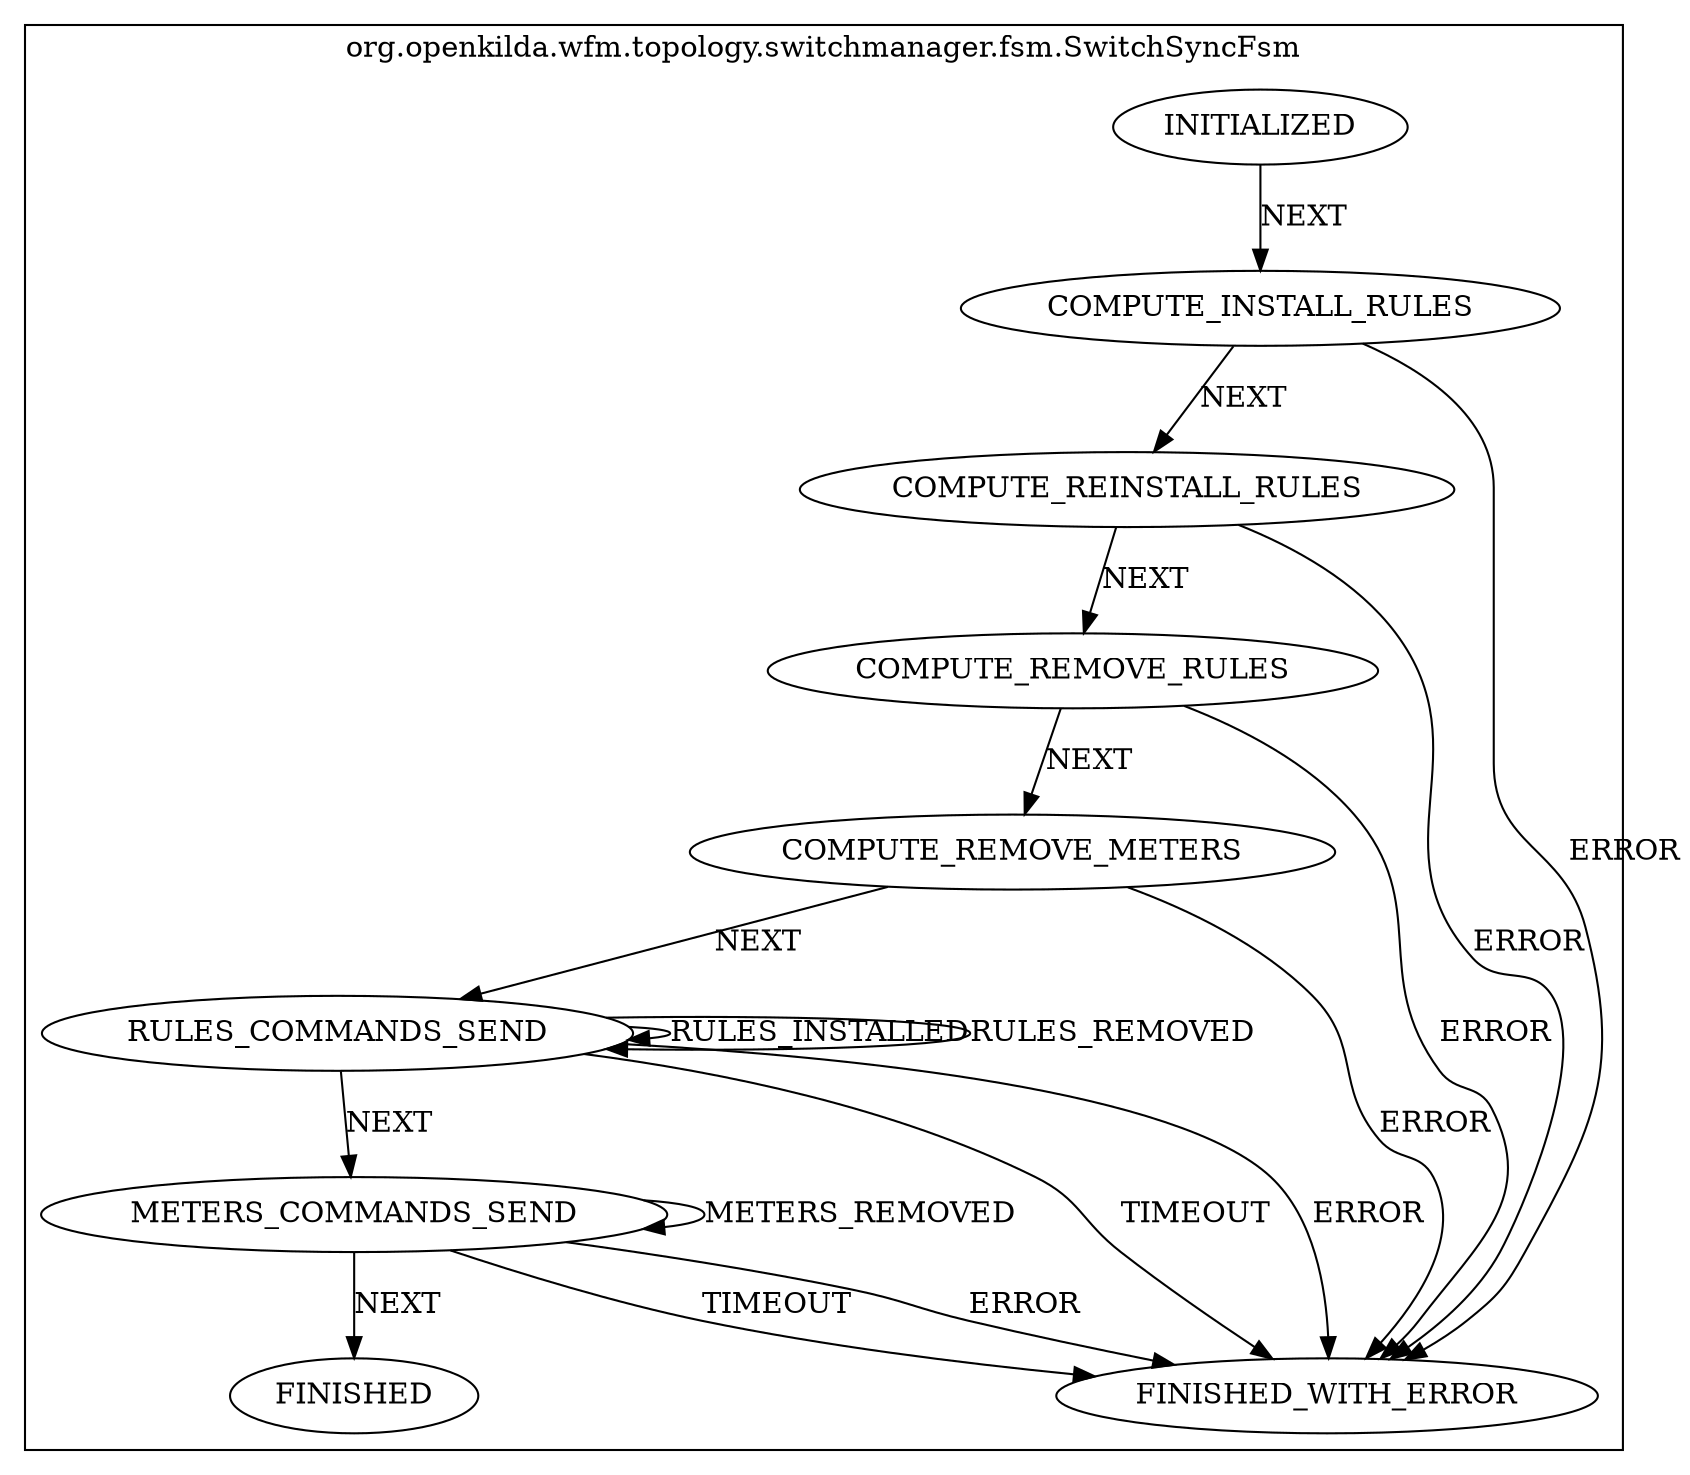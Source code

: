 digraph {
compound=true;
subgraph cluster_StateMachine {
label="org.openkilda.wfm.topology.switchmanager.fsm.SwitchSyncFsm";
COMPUTE_INSTALL_RULES [label="COMPUTE_INSTALL_RULES"];
COMPUTE_REINSTALL_RULES [label="COMPUTE_REINSTALL_RULES"];
RULES_COMMANDS_SEND [label="RULES_COMMANDS_SEND"];
COMPUTE_REMOVE_METERS [label="COMPUTE_REMOVE_METERS"];
COMPUTE_REMOVE_RULES [label="COMPUTE_REMOVE_RULES"];
METERS_COMMANDS_SEND [label="METERS_COMMANDS_SEND"];
FINISHED [label="FINISHED"];
INITIALIZED [label="INITIALIZED"];
FINISHED_WITH_ERROR [label="FINISHED_WITH_ERROR"];

COMPUTE_INSTALL_RULES -> FINISHED_WITH_ERROR [ label="ERROR"];
COMPUTE_INSTALL_RULES -> COMPUTE_REINSTALL_RULES [ label="NEXT"];
COMPUTE_REINSTALL_RULES -> FINISHED_WITH_ERROR [ label="ERROR"];
COMPUTE_REINSTALL_RULES -> COMPUTE_REMOVE_RULES [ label="NEXT"];
RULES_COMMANDS_SEND -> RULES_COMMANDS_SEND [ label="RULES_INSTALLED"];
RULES_COMMANDS_SEND -> RULES_COMMANDS_SEND [ label="RULES_REMOVED"];
RULES_COMMANDS_SEND -> FINISHED_WITH_ERROR [ label="TIMEOUT"];
RULES_COMMANDS_SEND -> FINISHED_WITH_ERROR [ label="ERROR"];
RULES_COMMANDS_SEND -> METERS_COMMANDS_SEND [ label="NEXT"];
COMPUTE_REMOVE_METERS -> FINISHED_WITH_ERROR [ label="ERROR"];
COMPUTE_REMOVE_METERS -> RULES_COMMANDS_SEND [ label="NEXT"];
COMPUTE_REMOVE_RULES -> FINISHED_WITH_ERROR [ label="ERROR"];
COMPUTE_REMOVE_RULES -> COMPUTE_REMOVE_METERS [ label="NEXT"];
METERS_COMMANDS_SEND -> METERS_COMMANDS_SEND [ label="METERS_REMOVED"];
METERS_COMMANDS_SEND -> FINISHED_WITH_ERROR [ label="TIMEOUT"];
METERS_COMMANDS_SEND -> FINISHED_WITH_ERROR [ label="ERROR"];
METERS_COMMANDS_SEND -> FINISHED [ label="NEXT"];
INITIALIZED -> COMPUTE_INSTALL_RULES [ label="NEXT"];}}
